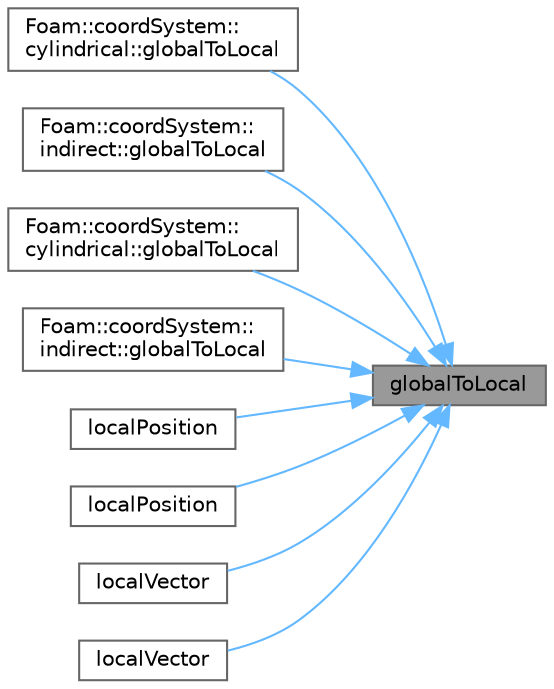 digraph "globalToLocal"
{
 // LATEX_PDF_SIZE
  bgcolor="transparent";
  edge [fontname=Helvetica,fontsize=10,labelfontname=Helvetica,labelfontsize=10];
  node [fontname=Helvetica,fontsize=10,shape=box,height=0.2,width=0.4];
  rankdir="RL";
  Node1 [id="Node000001",label="globalToLocal",height=0.2,width=0.4,color="gray40", fillcolor="grey60", style="filled", fontcolor="black",tooltip=" "];
  Node1 -> Node2 [id="edge1_Node000001_Node000002",dir="back",color="steelblue1",style="solid",tooltip=" "];
  Node2 [id="Node000002",label="Foam::coordSystem::\lcylindrical::globalToLocal",height=0.2,width=0.4,color="grey40", fillcolor="white", style="filled",URL="$classFoam_1_1coordSystem_1_1cylindrical.html#a43e4efc6c3538e2f49842c81d8761018",tooltip=" "];
  Node1 -> Node3 [id="edge2_Node000001_Node000003",dir="back",color="steelblue1",style="solid",tooltip=" "];
  Node3 [id="Node000003",label="Foam::coordSystem::\lindirect::globalToLocal",height=0.2,width=0.4,color="grey40", fillcolor="white", style="filled",URL="$classFoam_1_1coordSystem_1_1indirect.html#a9fbcea1f6dcc0ff5f7d93b086e2f746e",tooltip=" "];
  Node1 -> Node4 [id="edge3_Node000001_Node000004",dir="back",color="steelblue1",style="solid",tooltip=" "];
  Node4 [id="Node000004",label="Foam::coordSystem::\lcylindrical::globalToLocal",height=0.2,width=0.4,color="grey40", fillcolor="white", style="filled",URL="$classFoam_1_1coordSystem_1_1cylindrical.html#aba9eb79b8f0b6af193a8f5e273ca5e9a",tooltip=" "];
  Node1 -> Node5 [id="edge4_Node000001_Node000005",dir="back",color="steelblue1",style="solid",tooltip=" "];
  Node5 [id="Node000005",label="Foam::coordSystem::\lindirect::globalToLocal",height=0.2,width=0.4,color="grey40", fillcolor="white", style="filled",URL="$classFoam_1_1coordSystem_1_1indirect.html#a56922599712d32fbed3f602429e0b1b0",tooltip=" "];
  Node1 -> Node6 [id="edge5_Node000001_Node000006",dir="back",color="steelblue1",style="solid",tooltip=" "];
  Node6 [id="Node000006",label="localPosition",height=0.2,width=0.4,color="grey40", fillcolor="white", style="filled",URL="$classFoam_1_1coordinateSystem.html#a53cde4e085c07f50439fb98d25dc9973",tooltip=" "];
  Node1 -> Node7 [id="edge6_Node000001_Node000007",dir="back",color="steelblue1",style="solid",tooltip=" "];
  Node7 [id="Node000007",label="localPosition",height=0.2,width=0.4,color="grey40", fillcolor="white", style="filled",URL="$classFoam_1_1coordinateSystem.html#ac5f2af9ed56c42659157bf3263b8ae77",tooltip=" "];
  Node1 -> Node8 [id="edge7_Node000001_Node000008",dir="back",color="steelblue1",style="solid",tooltip=" "];
  Node8 [id="Node000008",label="localVector",height=0.2,width=0.4,color="grey40", fillcolor="white", style="filled",URL="$classFoam_1_1coordinateSystem.html#aa71dcd175d5a219dca7c12ef18428e73",tooltip=" "];
  Node1 -> Node9 [id="edge8_Node000001_Node000009",dir="back",color="steelblue1",style="solid",tooltip=" "];
  Node9 [id="Node000009",label="localVector",height=0.2,width=0.4,color="grey40", fillcolor="white", style="filled",URL="$classFoam_1_1coordinateSystem.html#ac0bf5d9d580bbb50fa54b06de88a4110",tooltip=" "];
}
